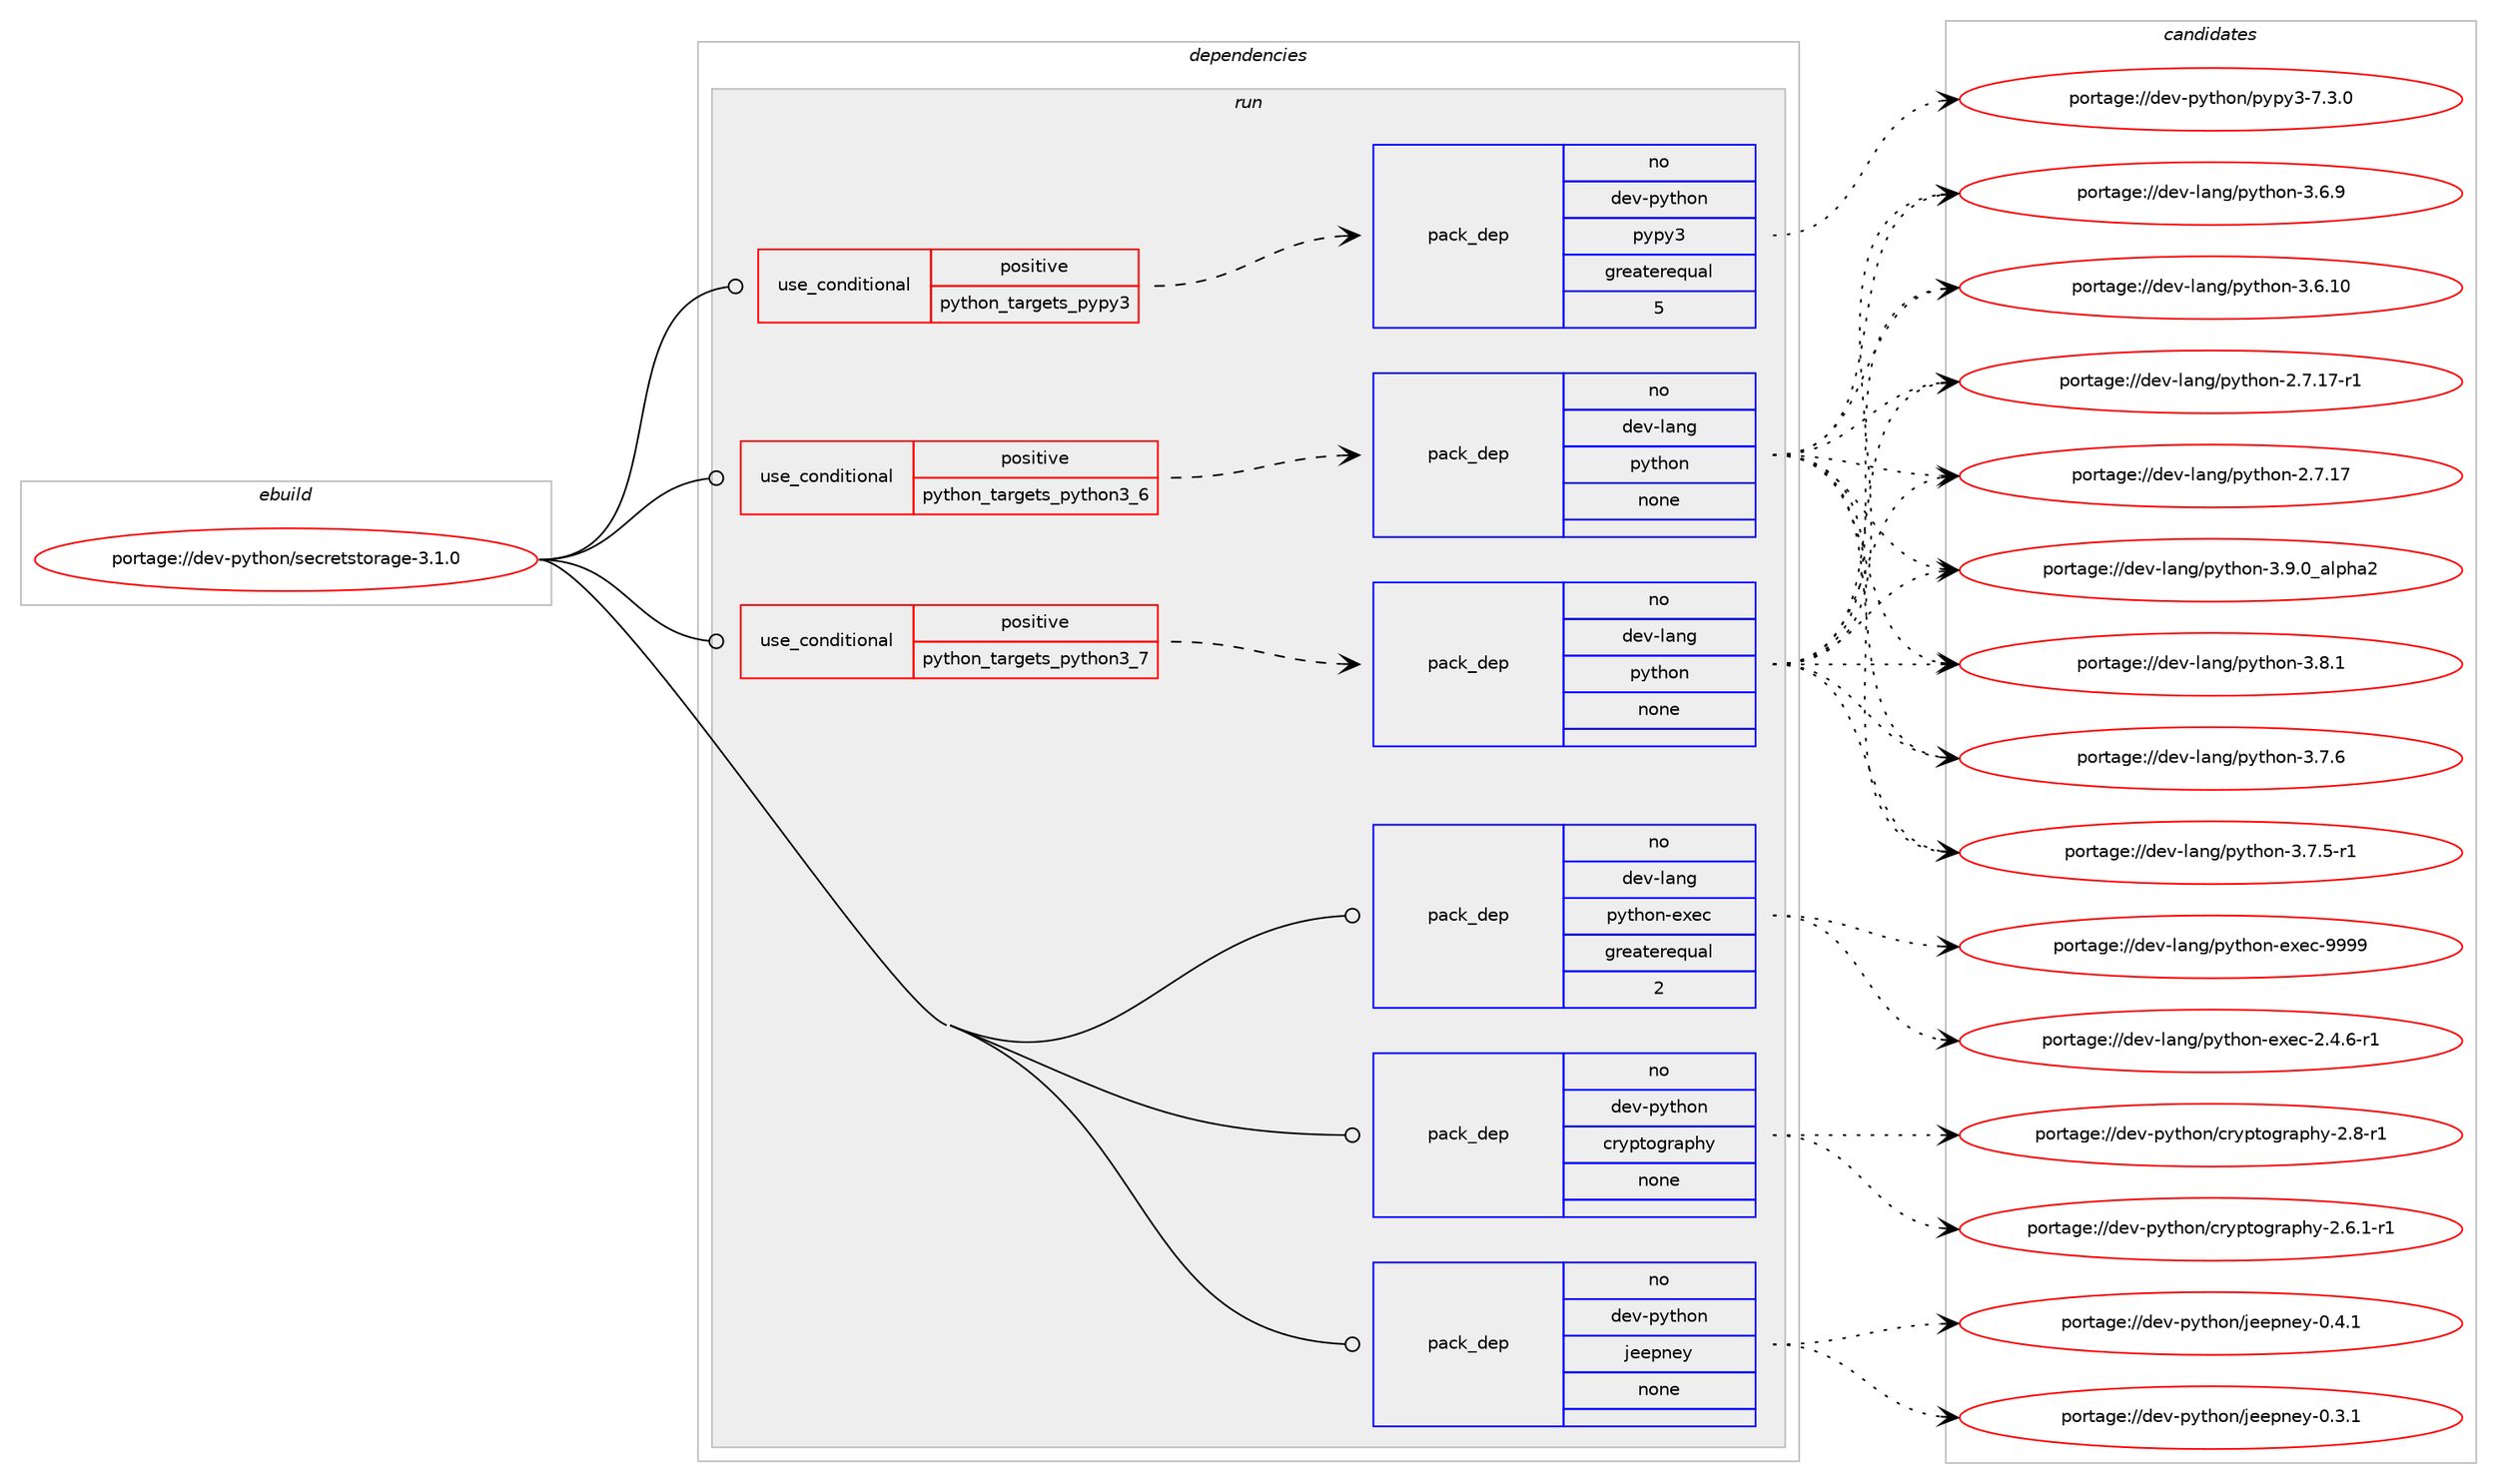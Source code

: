 digraph prolog {

# *************
# Graph options
# *************

newrank=true;
concentrate=true;
compound=true;
graph [rankdir=LR,fontname=Helvetica,fontsize=10,ranksep=1.5];#, ranksep=2.5, nodesep=0.2];
edge  [arrowhead=vee];
node  [fontname=Helvetica,fontsize=10];

# **********
# The ebuild
# **********

subgraph cluster_leftcol {
color=gray;
rank=same;
label=<<i>ebuild</i>>;
id [label="portage://dev-python/secretstorage-3.1.0", color=red, width=4, href="../dev-python/secretstorage-3.1.0.svg"];
}

# ****************
# The dependencies
# ****************

subgraph cluster_midcol {
color=gray;
label=<<i>dependencies</i>>;
subgraph cluster_compile {
fillcolor="#eeeeee";
style=filled;
label=<<i>compile</i>>;
}
subgraph cluster_compileandrun {
fillcolor="#eeeeee";
style=filled;
label=<<i>compile and run</i>>;
}
subgraph cluster_run {
fillcolor="#eeeeee";
style=filled;
label=<<i>run</i>>;
subgraph cond106239 {
dependency426580 [label=<<TABLE BORDER="0" CELLBORDER="1" CELLSPACING="0" CELLPADDING="4"><TR><TD ROWSPAN="3" CELLPADDING="10">use_conditional</TD></TR><TR><TD>positive</TD></TR><TR><TD>python_targets_pypy3</TD></TR></TABLE>>, shape=none, color=red];
subgraph pack315443 {
dependency426581 [label=<<TABLE BORDER="0" CELLBORDER="1" CELLSPACING="0" CELLPADDING="4" WIDTH="220"><TR><TD ROWSPAN="6" CELLPADDING="30">pack_dep</TD></TR><TR><TD WIDTH="110">no</TD></TR><TR><TD>dev-python</TD></TR><TR><TD>pypy3</TD></TR><TR><TD>greaterequal</TD></TR><TR><TD>5</TD></TR></TABLE>>, shape=none, color=blue];
}
dependency426580:e -> dependency426581:w [weight=20,style="dashed",arrowhead="vee"];
}
id:e -> dependency426580:w [weight=20,style="solid",arrowhead="odot"];
subgraph cond106240 {
dependency426582 [label=<<TABLE BORDER="0" CELLBORDER="1" CELLSPACING="0" CELLPADDING="4"><TR><TD ROWSPAN="3" CELLPADDING="10">use_conditional</TD></TR><TR><TD>positive</TD></TR><TR><TD>python_targets_python3_6</TD></TR></TABLE>>, shape=none, color=red];
subgraph pack315444 {
dependency426583 [label=<<TABLE BORDER="0" CELLBORDER="1" CELLSPACING="0" CELLPADDING="4" WIDTH="220"><TR><TD ROWSPAN="6" CELLPADDING="30">pack_dep</TD></TR><TR><TD WIDTH="110">no</TD></TR><TR><TD>dev-lang</TD></TR><TR><TD>python</TD></TR><TR><TD>none</TD></TR><TR><TD></TD></TR></TABLE>>, shape=none, color=blue];
}
dependency426582:e -> dependency426583:w [weight=20,style="dashed",arrowhead="vee"];
}
id:e -> dependency426582:w [weight=20,style="solid",arrowhead="odot"];
subgraph cond106241 {
dependency426584 [label=<<TABLE BORDER="0" CELLBORDER="1" CELLSPACING="0" CELLPADDING="4"><TR><TD ROWSPAN="3" CELLPADDING="10">use_conditional</TD></TR><TR><TD>positive</TD></TR><TR><TD>python_targets_python3_7</TD></TR></TABLE>>, shape=none, color=red];
subgraph pack315445 {
dependency426585 [label=<<TABLE BORDER="0" CELLBORDER="1" CELLSPACING="0" CELLPADDING="4" WIDTH="220"><TR><TD ROWSPAN="6" CELLPADDING="30">pack_dep</TD></TR><TR><TD WIDTH="110">no</TD></TR><TR><TD>dev-lang</TD></TR><TR><TD>python</TD></TR><TR><TD>none</TD></TR><TR><TD></TD></TR></TABLE>>, shape=none, color=blue];
}
dependency426584:e -> dependency426585:w [weight=20,style="dashed",arrowhead="vee"];
}
id:e -> dependency426584:w [weight=20,style="solid",arrowhead="odot"];
subgraph pack315446 {
dependency426586 [label=<<TABLE BORDER="0" CELLBORDER="1" CELLSPACING="0" CELLPADDING="4" WIDTH="220"><TR><TD ROWSPAN="6" CELLPADDING="30">pack_dep</TD></TR><TR><TD WIDTH="110">no</TD></TR><TR><TD>dev-lang</TD></TR><TR><TD>python-exec</TD></TR><TR><TD>greaterequal</TD></TR><TR><TD>2</TD></TR></TABLE>>, shape=none, color=blue];
}
id:e -> dependency426586:w [weight=20,style="solid",arrowhead="odot"];
subgraph pack315447 {
dependency426587 [label=<<TABLE BORDER="0" CELLBORDER="1" CELLSPACING="0" CELLPADDING="4" WIDTH="220"><TR><TD ROWSPAN="6" CELLPADDING="30">pack_dep</TD></TR><TR><TD WIDTH="110">no</TD></TR><TR><TD>dev-python</TD></TR><TR><TD>cryptography</TD></TR><TR><TD>none</TD></TR><TR><TD></TD></TR></TABLE>>, shape=none, color=blue];
}
id:e -> dependency426587:w [weight=20,style="solid",arrowhead="odot"];
subgraph pack315448 {
dependency426588 [label=<<TABLE BORDER="0" CELLBORDER="1" CELLSPACING="0" CELLPADDING="4" WIDTH="220"><TR><TD ROWSPAN="6" CELLPADDING="30">pack_dep</TD></TR><TR><TD WIDTH="110">no</TD></TR><TR><TD>dev-python</TD></TR><TR><TD>jeepney</TD></TR><TR><TD>none</TD></TR><TR><TD></TD></TR></TABLE>>, shape=none, color=blue];
}
id:e -> dependency426588:w [weight=20,style="solid",arrowhead="odot"];
}
}

# **************
# The candidates
# **************

subgraph cluster_choices {
rank=same;
color=gray;
label=<<i>candidates</i>>;

subgraph choice315443 {
color=black;
nodesep=1;
choice100101118451121211161041111104711212111212151455546514648 [label="portage://dev-python/pypy3-7.3.0", color=red, width=4,href="../dev-python/pypy3-7.3.0.svg"];
dependency426581:e -> choice100101118451121211161041111104711212111212151455546514648:w [style=dotted,weight="100"];
}
subgraph choice315444 {
color=black;
nodesep=1;
choice10010111845108971101034711212111610411111045514657464895971081121049750 [label="portage://dev-lang/python-3.9.0_alpha2", color=red, width=4,href="../dev-lang/python-3.9.0_alpha2.svg"];
choice100101118451089711010347112121116104111110455146564649 [label="portage://dev-lang/python-3.8.1", color=red, width=4,href="../dev-lang/python-3.8.1.svg"];
choice100101118451089711010347112121116104111110455146554654 [label="portage://dev-lang/python-3.7.6", color=red, width=4,href="../dev-lang/python-3.7.6.svg"];
choice1001011184510897110103471121211161041111104551465546534511449 [label="portage://dev-lang/python-3.7.5-r1", color=red, width=4,href="../dev-lang/python-3.7.5-r1.svg"];
choice100101118451089711010347112121116104111110455146544657 [label="portage://dev-lang/python-3.6.9", color=red, width=4,href="../dev-lang/python-3.6.9.svg"];
choice10010111845108971101034711212111610411111045514654464948 [label="portage://dev-lang/python-3.6.10", color=red, width=4,href="../dev-lang/python-3.6.10.svg"];
choice100101118451089711010347112121116104111110455046554649554511449 [label="portage://dev-lang/python-2.7.17-r1", color=red, width=4,href="../dev-lang/python-2.7.17-r1.svg"];
choice10010111845108971101034711212111610411111045504655464955 [label="portage://dev-lang/python-2.7.17", color=red, width=4,href="../dev-lang/python-2.7.17.svg"];
dependency426583:e -> choice10010111845108971101034711212111610411111045514657464895971081121049750:w [style=dotted,weight="100"];
dependency426583:e -> choice100101118451089711010347112121116104111110455146564649:w [style=dotted,weight="100"];
dependency426583:e -> choice100101118451089711010347112121116104111110455146554654:w [style=dotted,weight="100"];
dependency426583:e -> choice1001011184510897110103471121211161041111104551465546534511449:w [style=dotted,weight="100"];
dependency426583:e -> choice100101118451089711010347112121116104111110455146544657:w [style=dotted,weight="100"];
dependency426583:e -> choice10010111845108971101034711212111610411111045514654464948:w [style=dotted,weight="100"];
dependency426583:e -> choice100101118451089711010347112121116104111110455046554649554511449:w [style=dotted,weight="100"];
dependency426583:e -> choice10010111845108971101034711212111610411111045504655464955:w [style=dotted,weight="100"];
}
subgraph choice315445 {
color=black;
nodesep=1;
choice10010111845108971101034711212111610411111045514657464895971081121049750 [label="portage://dev-lang/python-3.9.0_alpha2", color=red, width=4,href="../dev-lang/python-3.9.0_alpha2.svg"];
choice100101118451089711010347112121116104111110455146564649 [label="portage://dev-lang/python-3.8.1", color=red, width=4,href="../dev-lang/python-3.8.1.svg"];
choice100101118451089711010347112121116104111110455146554654 [label="portage://dev-lang/python-3.7.6", color=red, width=4,href="../dev-lang/python-3.7.6.svg"];
choice1001011184510897110103471121211161041111104551465546534511449 [label="portage://dev-lang/python-3.7.5-r1", color=red, width=4,href="../dev-lang/python-3.7.5-r1.svg"];
choice100101118451089711010347112121116104111110455146544657 [label="portage://dev-lang/python-3.6.9", color=red, width=4,href="../dev-lang/python-3.6.9.svg"];
choice10010111845108971101034711212111610411111045514654464948 [label="portage://dev-lang/python-3.6.10", color=red, width=4,href="../dev-lang/python-3.6.10.svg"];
choice100101118451089711010347112121116104111110455046554649554511449 [label="portage://dev-lang/python-2.7.17-r1", color=red, width=4,href="../dev-lang/python-2.7.17-r1.svg"];
choice10010111845108971101034711212111610411111045504655464955 [label="portage://dev-lang/python-2.7.17", color=red, width=4,href="../dev-lang/python-2.7.17.svg"];
dependency426585:e -> choice10010111845108971101034711212111610411111045514657464895971081121049750:w [style=dotted,weight="100"];
dependency426585:e -> choice100101118451089711010347112121116104111110455146564649:w [style=dotted,weight="100"];
dependency426585:e -> choice100101118451089711010347112121116104111110455146554654:w [style=dotted,weight="100"];
dependency426585:e -> choice1001011184510897110103471121211161041111104551465546534511449:w [style=dotted,weight="100"];
dependency426585:e -> choice100101118451089711010347112121116104111110455146544657:w [style=dotted,weight="100"];
dependency426585:e -> choice10010111845108971101034711212111610411111045514654464948:w [style=dotted,weight="100"];
dependency426585:e -> choice100101118451089711010347112121116104111110455046554649554511449:w [style=dotted,weight="100"];
dependency426585:e -> choice10010111845108971101034711212111610411111045504655464955:w [style=dotted,weight="100"];
}
subgraph choice315446 {
color=black;
nodesep=1;
choice10010111845108971101034711212111610411111045101120101994557575757 [label="portage://dev-lang/python-exec-9999", color=red, width=4,href="../dev-lang/python-exec-9999.svg"];
choice10010111845108971101034711212111610411111045101120101994550465246544511449 [label="portage://dev-lang/python-exec-2.4.6-r1", color=red, width=4,href="../dev-lang/python-exec-2.4.6-r1.svg"];
dependency426586:e -> choice10010111845108971101034711212111610411111045101120101994557575757:w [style=dotted,weight="100"];
dependency426586:e -> choice10010111845108971101034711212111610411111045101120101994550465246544511449:w [style=dotted,weight="100"];
}
subgraph choice315447 {
color=black;
nodesep=1;
choice10010111845112121116104111110479911412111211611110311497112104121455046564511449 [label="portage://dev-python/cryptography-2.8-r1", color=red, width=4,href="../dev-python/cryptography-2.8-r1.svg"];
choice100101118451121211161041111104799114121112116111103114971121041214550465446494511449 [label="portage://dev-python/cryptography-2.6.1-r1", color=red, width=4,href="../dev-python/cryptography-2.6.1-r1.svg"];
dependency426587:e -> choice10010111845112121116104111110479911412111211611110311497112104121455046564511449:w [style=dotted,weight="100"];
dependency426587:e -> choice100101118451121211161041111104799114121112116111103114971121041214550465446494511449:w [style=dotted,weight="100"];
}
subgraph choice315448 {
color=black;
nodesep=1;
choice1001011184511212111610411111047106101101112110101121454846524649 [label="portage://dev-python/jeepney-0.4.1", color=red, width=4,href="../dev-python/jeepney-0.4.1.svg"];
choice1001011184511212111610411111047106101101112110101121454846514649 [label="portage://dev-python/jeepney-0.3.1", color=red, width=4,href="../dev-python/jeepney-0.3.1.svg"];
dependency426588:e -> choice1001011184511212111610411111047106101101112110101121454846524649:w [style=dotted,weight="100"];
dependency426588:e -> choice1001011184511212111610411111047106101101112110101121454846514649:w [style=dotted,weight="100"];
}
}

}
